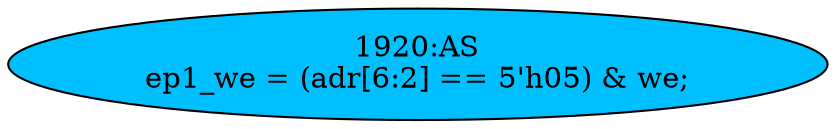 strict digraph "" {
	node [label="\N"];
	"1920:AS"	 [ast="<pyverilog.vparser.ast.Assign object at 0x7f0a38d995d0>",
		def_var="['ep1_we']",
		fillcolor=deepskyblue,
		label="1920:AS
ep1_we = (adr[6:2] == 5'h05) & we;",
		statements="[]",
		style=filled,
		typ=Assign,
		use_var="['adr', 'we']"];
}
